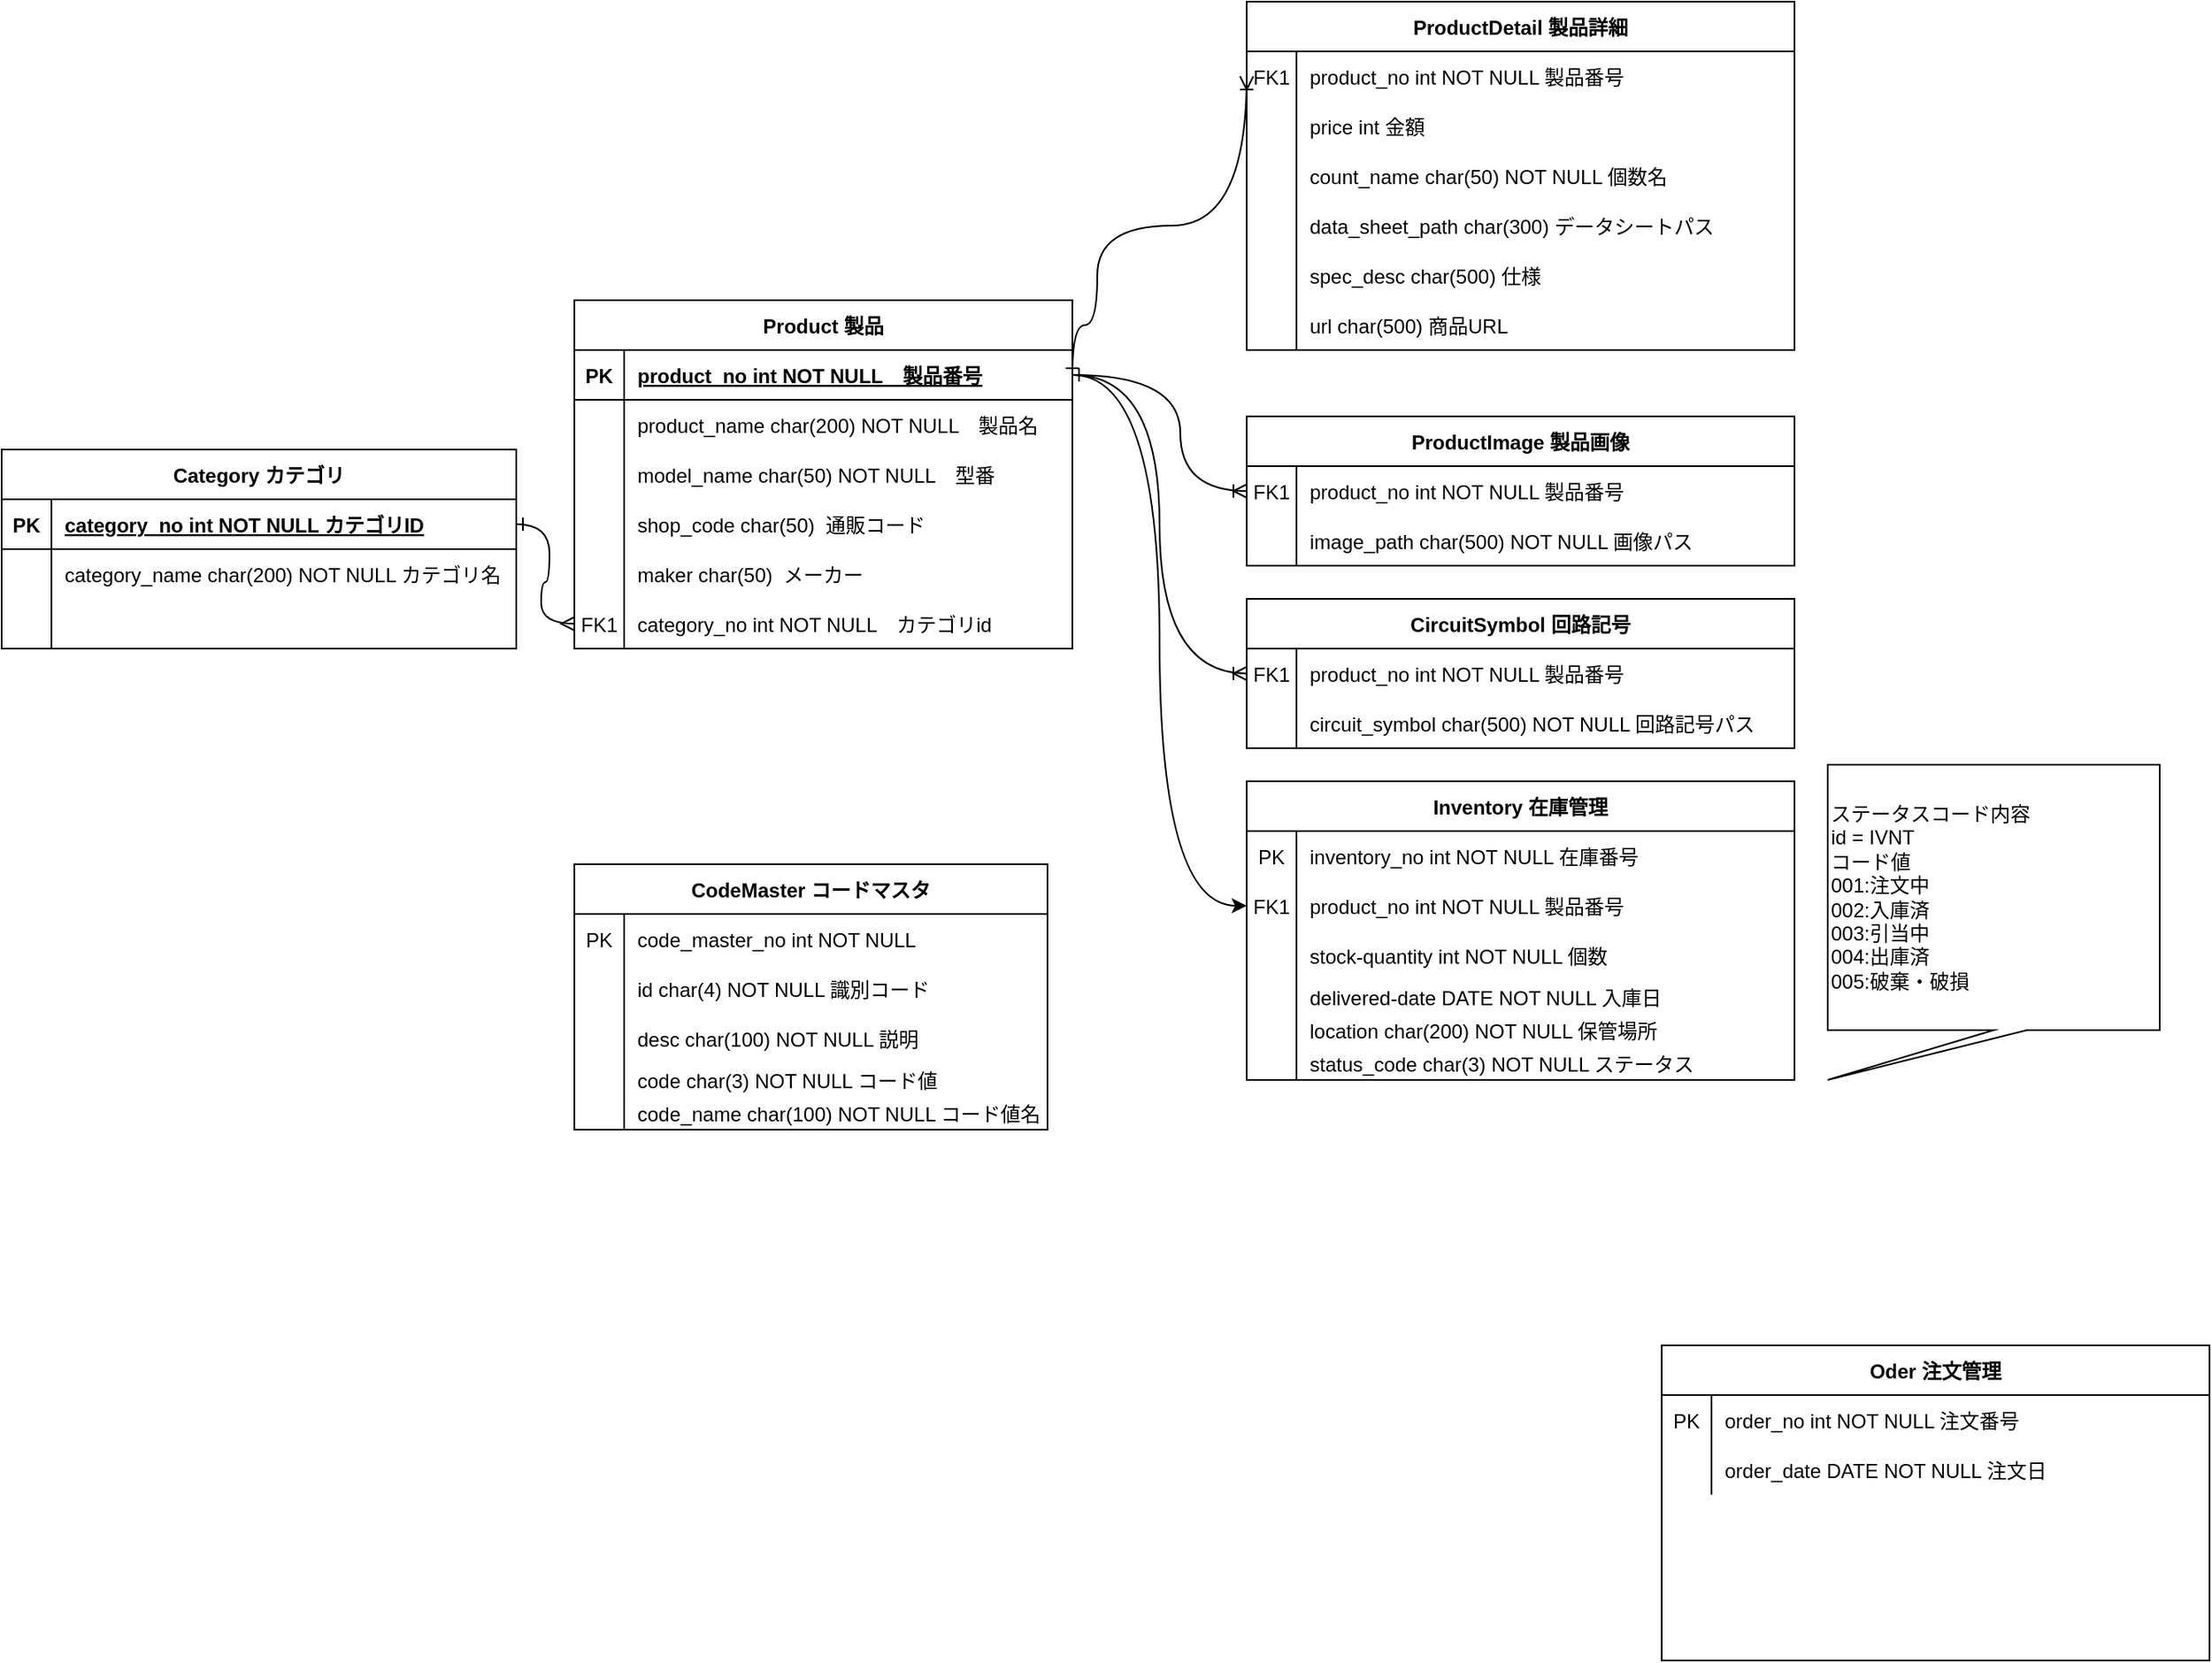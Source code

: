 <mxfile version="15.8.7" type="device"><diagram id="R2lEEEUBdFMjLlhIrx00" name="Page-1"><mxGraphModel dx="2272" dy="1965" grid="1" gridSize="10" guides="1" tooltips="1" connect="1" arrows="1" fold="1" page="1" pageScale="1" pageWidth="850" pageHeight="1100" math="0" shadow="0" extFonts="Permanent Marker^https://fonts.googleapis.com/css?family=Permanent+Marker"><root><mxCell id="0"/><mxCell id="1" parent="0"/><mxCell id="C-vyLk0tnHw3VtMMgP7b-23" value="Product 製品" style="shape=table;startSize=30;container=1;collapsible=1;childLayout=tableLayout;fixedRows=1;rowLines=0;fontStyle=1;align=center;resizeLast=1;" parent="1" vertex="1"><mxGeometry x="95" y="150" width="300" height="210" as="geometry"/></mxCell><mxCell id="C-vyLk0tnHw3VtMMgP7b-24" value="" style="shape=partialRectangle;collapsible=0;dropTarget=0;pointerEvents=0;fillColor=none;points=[[0,0.5],[1,0.5]];portConstraint=eastwest;top=0;left=0;right=0;bottom=1;" parent="C-vyLk0tnHw3VtMMgP7b-23" vertex="1"><mxGeometry y="30" width="300" height="30" as="geometry"/></mxCell><mxCell id="C-vyLk0tnHw3VtMMgP7b-25" value="PK" style="shape=partialRectangle;overflow=hidden;connectable=0;fillColor=none;top=0;left=0;bottom=0;right=0;fontStyle=1;" parent="C-vyLk0tnHw3VtMMgP7b-24" vertex="1"><mxGeometry width="30" height="30" as="geometry"><mxRectangle width="30" height="30" as="alternateBounds"/></mxGeometry></mxCell><mxCell id="C-vyLk0tnHw3VtMMgP7b-26" value="product_no int NOT NULL　製品番号" style="shape=partialRectangle;overflow=hidden;connectable=0;fillColor=none;top=0;left=0;bottom=0;right=0;align=left;spacingLeft=6;fontStyle=5;" parent="C-vyLk0tnHw3VtMMgP7b-24" vertex="1"><mxGeometry x="30" width="270" height="30" as="geometry"><mxRectangle width="270" height="30" as="alternateBounds"/></mxGeometry></mxCell><mxCell id="C-vyLk0tnHw3VtMMgP7b-27" value="" style="shape=partialRectangle;collapsible=0;dropTarget=0;pointerEvents=0;fillColor=none;points=[[0,0.5],[1,0.5]];portConstraint=eastwest;top=0;left=0;right=0;bottom=0;" parent="C-vyLk0tnHw3VtMMgP7b-23" vertex="1"><mxGeometry y="60" width="300" height="30" as="geometry"/></mxCell><mxCell id="C-vyLk0tnHw3VtMMgP7b-28" value="" style="shape=partialRectangle;overflow=hidden;connectable=0;fillColor=none;top=0;left=0;bottom=0;right=0;" parent="C-vyLk0tnHw3VtMMgP7b-27" vertex="1"><mxGeometry width="30" height="30" as="geometry"><mxRectangle width="30" height="30" as="alternateBounds"/></mxGeometry></mxCell><mxCell id="C-vyLk0tnHw3VtMMgP7b-29" value="product_name char(200) NOT NULL　製品名" style="shape=partialRectangle;overflow=hidden;connectable=0;fillColor=none;top=0;left=0;bottom=0;right=0;align=left;spacingLeft=6;" parent="C-vyLk0tnHw3VtMMgP7b-27" vertex="1"><mxGeometry x="30" width="270" height="30" as="geometry"><mxRectangle width="270" height="30" as="alternateBounds"/></mxGeometry></mxCell><mxCell id="DEuHTWsMdJfE7vnxtLou-31" style="shape=partialRectangle;collapsible=0;dropTarget=0;pointerEvents=0;fillColor=none;points=[[0,0.5],[1,0.5]];portConstraint=eastwest;top=0;left=0;right=0;bottom=0;" parent="C-vyLk0tnHw3VtMMgP7b-23" vertex="1"><mxGeometry y="90" width="300" height="30" as="geometry"/></mxCell><mxCell id="DEuHTWsMdJfE7vnxtLou-32" style="shape=partialRectangle;overflow=hidden;connectable=0;fillColor=none;top=0;left=0;bottom=0;right=0;" parent="DEuHTWsMdJfE7vnxtLou-31" vertex="1"><mxGeometry width="30" height="30" as="geometry"><mxRectangle width="30" height="30" as="alternateBounds"/></mxGeometry></mxCell><mxCell id="DEuHTWsMdJfE7vnxtLou-33" value="model_name char(50) NOT NULL　型番" style="shape=partialRectangle;overflow=hidden;connectable=0;fillColor=none;top=0;left=0;bottom=0;right=0;align=left;spacingLeft=6;" parent="DEuHTWsMdJfE7vnxtLou-31" vertex="1"><mxGeometry x="30" width="270" height="30" as="geometry"><mxRectangle width="270" height="30" as="alternateBounds"/></mxGeometry></mxCell><mxCell id="DEuHTWsMdJfE7vnxtLou-34" style="shape=partialRectangle;collapsible=0;dropTarget=0;pointerEvents=0;fillColor=none;points=[[0,0.5],[1,0.5]];portConstraint=eastwest;top=0;left=0;right=0;bottom=0;" parent="C-vyLk0tnHw3VtMMgP7b-23" vertex="1"><mxGeometry y="120" width="300" height="30" as="geometry"/></mxCell><mxCell id="DEuHTWsMdJfE7vnxtLou-35" style="shape=partialRectangle;overflow=hidden;connectable=0;fillColor=none;top=0;left=0;bottom=0;right=0;" parent="DEuHTWsMdJfE7vnxtLou-34" vertex="1"><mxGeometry width="30" height="30" as="geometry"><mxRectangle width="30" height="30" as="alternateBounds"/></mxGeometry></mxCell><mxCell id="DEuHTWsMdJfE7vnxtLou-36" value="shop_code char(50)  通販コード" style="shape=partialRectangle;overflow=hidden;connectable=0;fillColor=none;top=0;left=0;bottom=0;right=0;align=left;spacingLeft=6;" parent="DEuHTWsMdJfE7vnxtLou-34" vertex="1"><mxGeometry x="30" width="270" height="30" as="geometry"><mxRectangle width="270" height="30" as="alternateBounds"/></mxGeometry></mxCell><mxCell id="DEuHTWsMdJfE7vnxtLou-37" style="shape=partialRectangle;collapsible=0;dropTarget=0;pointerEvents=0;fillColor=none;points=[[0,0.5],[1,0.5]];portConstraint=eastwest;top=0;left=0;right=0;bottom=0;" parent="C-vyLk0tnHw3VtMMgP7b-23" vertex="1"><mxGeometry y="150" width="300" height="30" as="geometry"/></mxCell><mxCell id="DEuHTWsMdJfE7vnxtLou-38" style="shape=partialRectangle;overflow=hidden;connectable=0;fillColor=none;top=0;left=0;bottom=0;right=0;" parent="DEuHTWsMdJfE7vnxtLou-37" vertex="1"><mxGeometry width="30" height="30" as="geometry"><mxRectangle width="30" height="30" as="alternateBounds"/></mxGeometry></mxCell><mxCell id="DEuHTWsMdJfE7vnxtLou-39" value="maker char(50)  メーカー" style="shape=partialRectangle;overflow=hidden;connectable=0;fillColor=none;top=0;left=0;bottom=0;right=0;align=left;spacingLeft=6;" parent="DEuHTWsMdJfE7vnxtLou-37" vertex="1"><mxGeometry x="30" width="270" height="30" as="geometry"><mxRectangle width="270" height="30" as="alternateBounds"/></mxGeometry></mxCell><mxCell id="DEuHTWsMdJfE7vnxtLou-40" style="shape=partialRectangle;collapsible=0;dropTarget=0;pointerEvents=0;fillColor=none;points=[[0,0.5],[1,0.5]];portConstraint=eastwest;top=0;left=0;right=0;bottom=0;" parent="C-vyLk0tnHw3VtMMgP7b-23" vertex="1"><mxGeometry y="180" width="300" height="30" as="geometry"/></mxCell><mxCell id="DEuHTWsMdJfE7vnxtLou-41" value="FK1" style="shape=partialRectangle;overflow=hidden;connectable=0;fillColor=none;top=0;left=0;bottom=0;right=0;" parent="DEuHTWsMdJfE7vnxtLou-40" vertex="1"><mxGeometry width="30" height="30" as="geometry"><mxRectangle width="30" height="30" as="alternateBounds"/></mxGeometry></mxCell><mxCell id="DEuHTWsMdJfE7vnxtLou-42" value="category_no int NOT NULL　カテゴリid" style="shape=partialRectangle;overflow=hidden;connectable=0;fillColor=none;top=0;left=0;bottom=0;right=0;align=left;spacingLeft=6;" parent="DEuHTWsMdJfE7vnxtLou-40" vertex="1"><mxGeometry x="30" width="270" height="30" as="geometry"><mxRectangle width="270" height="30" as="alternateBounds"/></mxGeometry></mxCell><mxCell id="8epJ5ef8dlvJYbG_IMO3-5" value="Category カテゴリ" style="shape=table;startSize=30;container=1;collapsible=1;childLayout=tableLayout;fixedRows=1;rowLines=0;fontStyle=1;align=center;resizeLast=1;" parent="1" vertex="1"><mxGeometry x="-250" y="240" width="310" height="120" as="geometry"/></mxCell><mxCell id="8epJ5ef8dlvJYbG_IMO3-6" value="" style="shape=partialRectangle;collapsible=0;dropTarget=0;pointerEvents=0;fillColor=none;points=[[0,0.5],[1,0.5]];portConstraint=eastwest;top=0;left=0;right=0;bottom=1;" parent="8epJ5ef8dlvJYbG_IMO3-5" vertex="1"><mxGeometry y="30" width="310" height="30" as="geometry"/></mxCell><mxCell id="8epJ5ef8dlvJYbG_IMO3-7" value="PK" style="shape=partialRectangle;overflow=hidden;connectable=0;fillColor=none;top=0;left=0;bottom=0;right=0;fontStyle=1;" parent="8epJ5ef8dlvJYbG_IMO3-6" vertex="1"><mxGeometry width="30" height="30" as="geometry"><mxRectangle width="30" height="30" as="alternateBounds"/></mxGeometry></mxCell><mxCell id="8epJ5ef8dlvJYbG_IMO3-8" value="category_no int NOT NULL カテゴリID" style="shape=partialRectangle;overflow=hidden;connectable=0;fillColor=none;top=0;left=0;bottom=0;right=0;align=left;spacingLeft=6;fontStyle=5;" parent="8epJ5ef8dlvJYbG_IMO3-6" vertex="1"><mxGeometry x="30" width="280" height="30" as="geometry"><mxRectangle width="280" height="30" as="alternateBounds"/></mxGeometry></mxCell><mxCell id="8epJ5ef8dlvJYbG_IMO3-9" value="" style="shape=partialRectangle;collapsible=0;dropTarget=0;pointerEvents=0;fillColor=none;points=[[0,0.5],[1,0.5]];portConstraint=eastwest;top=0;left=0;right=0;bottom=0;" parent="8epJ5ef8dlvJYbG_IMO3-5" vertex="1"><mxGeometry y="60" width="310" height="30" as="geometry"/></mxCell><mxCell id="8epJ5ef8dlvJYbG_IMO3-10" value="" style="shape=partialRectangle;overflow=hidden;connectable=0;fillColor=none;top=0;left=0;bottom=0;right=0;" parent="8epJ5ef8dlvJYbG_IMO3-9" vertex="1"><mxGeometry width="30" height="30" as="geometry"><mxRectangle width="30" height="30" as="alternateBounds"/></mxGeometry></mxCell><mxCell id="8epJ5ef8dlvJYbG_IMO3-11" value="category_name char(200) NOT NULL カテゴリ名" style="shape=partialRectangle;overflow=hidden;connectable=0;fillColor=none;top=0;left=0;bottom=0;right=0;align=left;spacingLeft=6;" parent="8epJ5ef8dlvJYbG_IMO3-9" vertex="1"><mxGeometry x="30" width="280" height="30" as="geometry"><mxRectangle width="280" height="30" as="alternateBounds"/></mxGeometry></mxCell><mxCell id="8epJ5ef8dlvJYbG_IMO3-12" value="" style="shape=partialRectangle;collapsible=0;dropTarget=0;pointerEvents=0;fillColor=none;points=[[0,0.5],[1,0.5]];portConstraint=eastwest;top=0;left=0;right=0;bottom=0;" parent="8epJ5ef8dlvJYbG_IMO3-5" vertex="1"><mxGeometry y="90" width="310" height="30" as="geometry"/></mxCell><mxCell id="8epJ5ef8dlvJYbG_IMO3-13" value="" style="shape=partialRectangle;overflow=hidden;connectable=0;fillColor=none;top=0;left=0;bottom=0;right=0;" parent="8epJ5ef8dlvJYbG_IMO3-12" vertex="1"><mxGeometry width="30" height="30" as="geometry"><mxRectangle width="30" height="30" as="alternateBounds"/></mxGeometry></mxCell><mxCell id="8epJ5ef8dlvJYbG_IMO3-14" value="" style="shape=partialRectangle;overflow=hidden;connectable=0;fillColor=none;top=0;left=0;bottom=0;right=0;align=left;spacingLeft=6;" parent="8epJ5ef8dlvJYbG_IMO3-12" vertex="1"><mxGeometry x="30" width="280" height="30" as="geometry"><mxRectangle width="280" height="30" as="alternateBounds"/></mxGeometry></mxCell><mxCell id="8epJ5ef8dlvJYbG_IMO3-17" style="edgeStyle=orthogonalEdgeStyle;rounded=0;orthogonalLoop=1;jettySize=auto;html=1;exitX=1;exitY=0.5;exitDx=0;exitDy=0;entryX=0;entryY=0.5;entryDx=0;entryDy=0;curved=1;startArrow=ERone;startFill=0;endArrow=ERmany;endFill=0;" parent="1" source="8epJ5ef8dlvJYbG_IMO3-6" target="DEuHTWsMdJfE7vnxtLou-40" edge="1"><mxGeometry relative="1" as="geometry"><mxPoint x="90.06" y="319.28" as="targetPoint"/></mxGeometry></mxCell><mxCell id="DEuHTWsMdJfE7vnxtLou-1" value="ProductDetail 製品詳細" style="shape=table;startSize=30;container=1;collapsible=1;childLayout=tableLayout;fixedRows=1;rowLines=0;fontStyle=1;align=center;resizeLast=1;" parent="1" vertex="1"><mxGeometry x="500" y="-30" width="330" height="210" as="geometry"/></mxCell><mxCell id="DEuHTWsMdJfE7vnxtLou-5" value="" style="shape=partialRectangle;collapsible=0;dropTarget=0;pointerEvents=0;fillColor=none;points=[[0,0.5],[1,0.5]];portConstraint=eastwest;top=0;left=0;right=0;bottom=0;" parent="DEuHTWsMdJfE7vnxtLou-1" vertex="1"><mxGeometry y="30" width="330" height="30" as="geometry"/></mxCell><mxCell id="DEuHTWsMdJfE7vnxtLou-6" value="FK1" style="shape=partialRectangle;overflow=hidden;connectable=0;fillColor=none;top=0;left=0;bottom=0;right=0;" parent="DEuHTWsMdJfE7vnxtLou-5" vertex="1"><mxGeometry width="30" height="30" as="geometry"><mxRectangle width="30" height="30" as="alternateBounds"/></mxGeometry></mxCell><mxCell id="DEuHTWsMdJfE7vnxtLou-7" value="product_no int NOT NULL 製品番号" style="shape=partialRectangle;overflow=hidden;connectable=0;fillColor=none;top=0;left=0;bottom=0;right=0;align=left;spacingLeft=6;" parent="DEuHTWsMdJfE7vnxtLou-5" vertex="1"><mxGeometry x="30" width="300" height="30" as="geometry"><mxRectangle width="300" height="30" as="alternateBounds"/></mxGeometry></mxCell><mxCell id="DEuHTWsMdJfE7vnxtLou-8" value="" style="shape=partialRectangle;collapsible=0;dropTarget=0;pointerEvents=0;fillColor=none;points=[[0,0.5],[1,0.5]];portConstraint=eastwest;top=0;left=0;right=0;bottom=0;" parent="DEuHTWsMdJfE7vnxtLou-1" vertex="1"><mxGeometry y="60" width="330" height="30" as="geometry"/></mxCell><mxCell id="DEuHTWsMdJfE7vnxtLou-9" value="" style="shape=partialRectangle;overflow=hidden;connectable=0;fillColor=none;top=0;left=0;bottom=0;right=0;" parent="DEuHTWsMdJfE7vnxtLou-8" vertex="1"><mxGeometry width="30" height="30" as="geometry"><mxRectangle width="30" height="30" as="alternateBounds"/></mxGeometry></mxCell><mxCell id="DEuHTWsMdJfE7vnxtLou-10" value="price int 金額" style="shape=partialRectangle;overflow=hidden;connectable=0;fillColor=none;top=0;left=0;bottom=0;right=0;align=left;spacingLeft=6;" parent="DEuHTWsMdJfE7vnxtLou-8" vertex="1"><mxGeometry x="30" width="300" height="30" as="geometry"><mxRectangle width="300" height="30" as="alternateBounds"/></mxGeometry></mxCell><mxCell id="DEuHTWsMdJfE7vnxtLou-22" style="shape=partialRectangle;collapsible=0;dropTarget=0;pointerEvents=0;fillColor=none;points=[[0,0.5],[1,0.5]];portConstraint=eastwest;top=0;left=0;right=0;bottom=0;" parent="DEuHTWsMdJfE7vnxtLou-1" vertex="1"><mxGeometry y="90" width="330" height="30" as="geometry"/></mxCell><mxCell id="DEuHTWsMdJfE7vnxtLou-23" style="shape=partialRectangle;overflow=hidden;connectable=0;fillColor=none;top=0;left=0;bottom=0;right=0;" parent="DEuHTWsMdJfE7vnxtLou-22" vertex="1"><mxGeometry width="30" height="30" as="geometry"><mxRectangle width="30" height="30" as="alternateBounds"/></mxGeometry></mxCell><mxCell id="DEuHTWsMdJfE7vnxtLou-24" value="count_name char(50) NOT NULL 個数名" style="shape=partialRectangle;overflow=hidden;connectable=0;fillColor=none;top=0;left=0;bottom=0;right=0;align=left;spacingLeft=6;" parent="DEuHTWsMdJfE7vnxtLou-22" vertex="1"><mxGeometry x="30" width="300" height="30" as="geometry"><mxRectangle width="300" height="30" as="alternateBounds"/></mxGeometry></mxCell><mxCell id="DEuHTWsMdJfE7vnxtLou-25" style="shape=partialRectangle;collapsible=0;dropTarget=0;pointerEvents=0;fillColor=none;points=[[0,0.5],[1,0.5]];portConstraint=eastwest;top=0;left=0;right=0;bottom=0;" parent="DEuHTWsMdJfE7vnxtLou-1" vertex="1"><mxGeometry y="120" width="330" height="30" as="geometry"/></mxCell><mxCell id="DEuHTWsMdJfE7vnxtLou-26" style="shape=partialRectangle;overflow=hidden;connectable=0;fillColor=none;top=0;left=0;bottom=0;right=0;" parent="DEuHTWsMdJfE7vnxtLou-25" vertex="1"><mxGeometry width="30" height="30" as="geometry"><mxRectangle width="30" height="30" as="alternateBounds"/></mxGeometry></mxCell><mxCell id="DEuHTWsMdJfE7vnxtLou-27" value="data_sheet_path char(300) データシートパス" style="shape=partialRectangle;overflow=hidden;connectable=0;fillColor=none;top=0;left=0;bottom=0;right=0;align=left;spacingLeft=6;" parent="DEuHTWsMdJfE7vnxtLou-25" vertex="1"><mxGeometry x="30" width="300" height="30" as="geometry"><mxRectangle width="300" height="30" as="alternateBounds"/></mxGeometry></mxCell><mxCell id="DEuHTWsMdJfE7vnxtLou-28" style="shape=partialRectangle;collapsible=0;dropTarget=0;pointerEvents=0;fillColor=none;points=[[0,0.5],[1,0.5]];portConstraint=eastwest;top=0;left=0;right=0;bottom=0;" parent="DEuHTWsMdJfE7vnxtLou-1" vertex="1"><mxGeometry y="150" width="330" height="30" as="geometry"/></mxCell><mxCell id="DEuHTWsMdJfE7vnxtLou-29" style="shape=partialRectangle;overflow=hidden;connectable=0;fillColor=none;top=0;left=0;bottom=0;right=0;" parent="DEuHTWsMdJfE7vnxtLou-28" vertex="1"><mxGeometry width="30" height="30" as="geometry"><mxRectangle width="30" height="30" as="alternateBounds"/></mxGeometry></mxCell><mxCell id="DEuHTWsMdJfE7vnxtLou-30" value="spec_desc char(500) 仕様" style="shape=partialRectangle;overflow=hidden;connectable=0;fillColor=none;top=0;left=0;bottom=0;right=0;align=left;spacingLeft=6;" parent="DEuHTWsMdJfE7vnxtLou-28" vertex="1"><mxGeometry x="30" width="300" height="30" as="geometry"><mxRectangle width="300" height="30" as="alternateBounds"/></mxGeometry></mxCell><mxCell id="DEuHTWsMdJfE7vnxtLou-65" style="shape=partialRectangle;collapsible=0;dropTarget=0;pointerEvents=0;fillColor=none;points=[[0,0.5],[1,0.5]];portConstraint=eastwest;top=0;left=0;right=0;bottom=0;" parent="DEuHTWsMdJfE7vnxtLou-1" vertex="1"><mxGeometry y="180" width="330" height="30" as="geometry"/></mxCell><mxCell id="DEuHTWsMdJfE7vnxtLou-66" style="shape=partialRectangle;overflow=hidden;connectable=0;fillColor=none;top=0;left=0;bottom=0;right=0;" parent="DEuHTWsMdJfE7vnxtLou-65" vertex="1"><mxGeometry width="30" height="30" as="geometry"><mxRectangle width="30" height="30" as="alternateBounds"/></mxGeometry></mxCell><mxCell id="DEuHTWsMdJfE7vnxtLou-67" value="url char(500) 商品URL" style="shape=partialRectangle;overflow=hidden;connectable=0;fillColor=none;top=0;left=0;bottom=0;right=0;align=left;spacingLeft=6;" parent="DEuHTWsMdJfE7vnxtLou-65" vertex="1"><mxGeometry x="30" width="300" height="30" as="geometry"><mxRectangle width="300" height="30" as="alternateBounds"/></mxGeometry></mxCell><mxCell id="DEuHTWsMdJfE7vnxtLou-11" style="edgeStyle=orthogonalEdgeStyle;rounded=0;orthogonalLoop=1;jettySize=auto;html=1;exitX=1;exitY=0.5;exitDx=0;exitDy=0;endArrow=ERoneToMany;endFill=0;startArrow=ERone;startFill=0;curved=1;entryX=0;entryY=0.5;entryDx=0;entryDy=0;" parent="1" source="C-vyLk0tnHw3VtMMgP7b-24" target="DEuHTWsMdJfE7vnxtLou-5" edge="1"><mxGeometry relative="1" as="geometry"><mxPoint x="470" y="165" as="targetPoint"/><Array as="points"><mxPoint x="395" y="165"/><mxPoint x="410" y="165"/><mxPoint x="410" y="105"/></Array></mxGeometry></mxCell><mxCell id="DEuHTWsMdJfE7vnxtLou-15" value="Oder 注文管理" style="shape=table;startSize=30;container=1;collapsible=1;childLayout=tableLayout;fixedRows=1;rowLines=0;fontStyle=1;align=center;resizeLast=1;" parent="1" vertex="1"><mxGeometry x="750" y="780" width="330" height="190" as="geometry"/></mxCell><mxCell id="DEuHTWsMdJfE7vnxtLou-16" value="" style="shape=partialRectangle;collapsible=0;dropTarget=0;pointerEvents=0;fillColor=none;points=[[0,0.5],[1,0.5]];portConstraint=eastwest;top=0;left=0;right=0;bottom=0;" parent="DEuHTWsMdJfE7vnxtLou-15" vertex="1"><mxGeometry y="30" width="330" height="30" as="geometry"/></mxCell><mxCell id="DEuHTWsMdJfE7vnxtLou-17" value="PK" style="shape=partialRectangle;overflow=hidden;connectable=0;fillColor=none;top=0;left=0;bottom=0;right=0;" parent="DEuHTWsMdJfE7vnxtLou-16" vertex="1"><mxGeometry width="30" height="30" as="geometry"><mxRectangle width="30" height="30" as="alternateBounds"/></mxGeometry></mxCell><mxCell id="DEuHTWsMdJfE7vnxtLou-18" value="order_no int NOT NULL 注文番号" style="shape=partialRectangle;overflow=hidden;connectable=0;fillColor=none;top=0;left=0;bottom=0;right=0;align=left;spacingLeft=6;" parent="DEuHTWsMdJfE7vnxtLou-16" vertex="1"><mxGeometry x="30" width="300" height="30" as="geometry"><mxRectangle width="300" height="30" as="alternateBounds"/></mxGeometry></mxCell><mxCell id="DEuHTWsMdJfE7vnxtLou-19" value="" style="shape=partialRectangle;collapsible=0;dropTarget=0;pointerEvents=0;fillColor=none;points=[[0,0.5],[1,0.5]];portConstraint=eastwest;top=0;left=0;right=0;bottom=0;" parent="DEuHTWsMdJfE7vnxtLou-15" vertex="1"><mxGeometry y="60" width="330" height="30" as="geometry"/></mxCell><mxCell id="DEuHTWsMdJfE7vnxtLou-20" value="" style="shape=partialRectangle;overflow=hidden;connectable=0;fillColor=none;top=0;left=0;bottom=0;right=0;" parent="DEuHTWsMdJfE7vnxtLou-19" vertex="1"><mxGeometry width="30" height="30" as="geometry"><mxRectangle width="30" height="30" as="alternateBounds"/></mxGeometry></mxCell><mxCell id="DEuHTWsMdJfE7vnxtLou-21" value="order_date DATE NOT NULL 注文日" style="shape=partialRectangle;overflow=hidden;connectable=0;fillColor=none;top=0;left=0;bottom=0;right=0;align=left;spacingLeft=6;" parent="DEuHTWsMdJfE7vnxtLou-19" vertex="1"><mxGeometry x="30" width="300" height="30" as="geometry"><mxRectangle width="300" height="30" as="alternateBounds"/></mxGeometry></mxCell><mxCell id="DEuHTWsMdJfE7vnxtLou-46" value="ProductImage 製品画像" style="shape=table;startSize=30;container=1;collapsible=1;childLayout=tableLayout;fixedRows=1;rowLines=0;fontStyle=1;align=center;resizeLast=1;" parent="1" vertex="1"><mxGeometry x="500" y="220" width="330" height="90" as="geometry"/></mxCell><mxCell id="DEuHTWsMdJfE7vnxtLou-47" value="" style="shape=partialRectangle;collapsible=0;dropTarget=0;pointerEvents=0;fillColor=none;points=[[0,0.5],[1,0.5]];portConstraint=eastwest;top=0;left=0;right=0;bottom=0;" parent="DEuHTWsMdJfE7vnxtLou-46" vertex="1"><mxGeometry y="30" width="330" height="30" as="geometry"/></mxCell><mxCell id="DEuHTWsMdJfE7vnxtLou-48" value="FK1" style="shape=partialRectangle;overflow=hidden;connectable=0;fillColor=none;top=0;left=0;bottom=0;right=0;" parent="DEuHTWsMdJfE7vnxtLou-47" vertex="1"><mxGeometry width="30" height="30" as="geometry"><mxRectangle width="30" height="30" as="alternateBounds"/></mxGeometry></mxCell><mxCell id="DEuHTWsMdJfE7vnxtLou-49" value="product_no int NOT NULL 製品番号" style="shape=partialRectangle;overflow=hidden;connectable=0;fillColor=none;top=0;left=0;bottom=0;right=0;align=left;spacingLeft=6;strokeColor=default;" parent="DEuHTWsMdJfE7vnxtLou-47" vertex="1"><mxGeometry x="30" width="300" height="30" as="geometry"><mxRectangle width="300" height="30" as="alternateBounds"/></mxGeometry></mxCell><mxCell id="DEuHTWsMdJfE7vnxtLou-50" value="" style="shape=partialRectangle;collapsible=0;dropTarget=0;pointerEvents=0;fillColor=none;points=[[0,0.5],[1,0.5]];portConstraint=eastwest;top=0;left=0;right=0;bottom=0;" parent="DEuHTWsMdJfE7vnxtLou-46" vertex="1"><mxGeometry y="60" width="330" height="30" as="geometry"/></mxCell><mxCell id="DEuHTWsMdJfE7vnxtLou-51" value="" style="shape=partialRectangle;overflow=hidden;connectable=0;fillColor=none;top=0;left=0;bottom=0;right=0;" parent="DEuHTWsMdJfE7vnxtLou-50" vertex="1"><mxGeometry width="30" height="30" as="geometry"><mxRectangle width="30" height="30" as="alternateBounds"/></mxGeometry></mxCell><mxCell id="DEuHTWsMdJfE7vnxtLou-52" value="image_path char(500) NOT NULL 画像パス" style="shape=partialRectangle;overflow=hidden;connectable=0;fillColor=none;top=0;left=0;bottom=0;right=0;align=left;spacingLeft=6;" parent="DEuHTWsMdJfE7vnxtLou-50" vertex="1"><mxGeometry x="30" width="300" height="30" as="geometry"><mxRectangle width="300" height="30" as="alternateBounds"/></mxGeometry></mxCell><mxCell id="DEuHTWsMdJfE7vnxtLou-56" style="edgeStyle=orthogonalEdgeStyle;curved=1;rounded=0;orthogonalLoop=1;jettySize=auto;html=1;exitX=1;exitY=0.5;exitDx=0;exitDy=0;entryX=0;entryY=0.5;entryDx=0;entryDy=0;startArrow=ERone;startFill=0;endArrow=ERoneToMany;endFill=0;" parent="1" source="C-vyLk0tnHw3VtMMgP7b-24" target="DEuHTWsMdJfE7vnxtLou-47" edge="1"><mxGeometry relative="1" as="geometry"><Array as="points"><mxPoint x="460" y="195"/><mxPoint x="460" y="265"/></Array></mxGeometry></mxCell><mxCell id="DEuHTWsMdJfE7vnxtLou-57" value="CircuitSymbol 回路記号" style="shape=table;startSize=30;container=1;collapsible=1;childLayout=tableLayout;fixedRows=1;rowLines=0;fontStyle=1;align=center;resizeLast=1;" parent="1" vertex="1"><mxGeometry x="500" y="330" width="330" height="90" as="geometry"/></mxCell><mxCell id="DEuHTWsMdJfE7vnxtLou-58" value="" style="shape=partialRectangle;collapsible=0;dropTarget=0;pointerEvents=0;fillColor=none;points=[[0,0.5],[1,0.5]];portConstraint=eastwest;top=0;left=0;right=0;bottom=0;" parent="DEuHTWsMdJfE7vnxtLou-57" vertex="1"><mxGeometry y="30" width="330" height="30" as="geometry"/></mxCell><mxCell id="DEuHTWsMdJfE7vnxtLou-59" value="FK1" style="shape=partialRectangle;overflow=hidden;connectable=0;fillColor=none;top=0;left=0;bottom=0;right=0;" parent="DEuHTWsMdJfE7vnxtLou-58" vertex="1"><mxGeometry width="30" height="30" as="geometry"><mxRectangle width="30" height="30" as="alternateBounds"/></mxGeometry></mxCell><mxCell id="DEuHTWsMdJfE7vnxtLou-60" value="product_no int NOT NULL 製品番号" style="shape=partialRectangle;overflow=hidden;connectable=0;fillColor=none;top=0;left=0;bottom=0;right=0;align=left;spacingLeft=6;strokeColor=default;" parent="DEuHTWsMdJfE7vnxtLou-58" vertex="1"><mxGeometry x="30" width="300" height="30" as="geometry"><mxRectangle width="300" height="30" as="alternateBounds"/></mxGeometry></mxCell><mxCell id="DEuHTWsMdJfE7vnxtLou-61" value="" style="shape=partialRectangle;collapsible=0;dropTarget=0;pointerEvents=0;fillColor=none;points=[[0,0.5],[1,0.5]];portConstraint=eastwest;top=0;left=0;right=0;bottom=0;" parent="DEuHTWsMdJfE7vnxtLou-57" vertex="1"><mxGeometry y="60" width="330" height="30" as="geometry"/></mxCell><mxCell id="DEuHTWsMdJfE7vnxtLou-62" value="" style="shape=partialRectangle;overflow=hidden;connectable=0;fillColor=none;top=0;left=0;bottom=0;right=0;" parent="DEuHTWsMdJfE7vnxtLou-61" vertex="1"><mxGeometry width="30" height="30" as="geometry"><mxRectangle width="30" height="30" as="alternateBounds"/></mxGeometry></mxCell><mxCell id="DEuHTWsMdJfE7vnxtLou-63" value="circuit_symbol char(500) NOT NULL 回路記号パス" style="shape=partialRectangle;overflow=hidden;connectable=0;fillColor=none;top=0;left=0;bottom=0;right=0;align=left;spacingLeft=6;" parent="DEuHTWsMdJfE7vnxtLou-61" vertex="1"><mxGeometry x="30" width="300" height="30" as="geometry"><mxRectangle width="300" height="30" as="alternateBounds"/></mxGeometry></mxCell><mxCell id="DEuHTWsMdJfE7vnxtLou-64" style="edgeStyle=orthogonalEdgeStyle;curved=1;rounded=0;orthogonalLoop=1;jettySize=auto;html=1;exitX=1;exitY=0.5;exitDx=0;exitDy=0;entryX=0;entryY=0.5;entryDx=0;entryDy=0;startArrow=ERone;startFill=0;endArrow=ERoneToMany;endFill=0;" parent="1" source="C-vyLk0tnHw3VtMMgP7b-24" target="DEuHTWsMdJfE7vnxtLou-58" edge="1"><mxGeometry relative="1" as="geometry"/></mxCell><mxCell id="DEuHTWsMdJfE7vnxtLou-68" value="Inventory 在庫管理" style="shape=table;startSize=30;container=1;collapsible=1;childLayout=tableLayout;fixedRows=1;rowLines=0;fontStyle=1;align=center;resizeLast=1;" parent="1" vertex="1"><mxGeometry x="500" y="440" width="330" height="180" as="geometry"/></mxCell><mxCell id="5uj_SJ9XWGt5WqIx3bxX-33" style="shape=partialRectangle;collapsible=0;dropTarget=0;pointerEvents=0;fillColor=none;points=[[0,0.5],[1,0.5]];portConstraint=eastwest;top=0;left=0;right=0;bottom=0;" vertex="1" parent="DEuHTWsMdJfE7vnxtLou-68"><mxGeometry y="30" width="330" height="30" as="geometry"/></mxCell><mxCell id="5uj_SJ9XWGt5WqIx3bxX-34" value="PK" style="shape=partialRectangle;overflow=hidden;connectable=0;fillColor=none;top=0;left=0;bottom=0;right=0;" vertex="1" parent="5uj_SJ9XWGt5WqIx3bxX-33"><mxGeometry width="30" height="30" as="geometry"><mxRectangle width="30" height="30" as="alternateBounds"/></mxGeometry></mxCell><mxCell id="5uj_SJ9XWGt5WqIx3bxX-35" value="inventory_no int NOT NULL 在庫番号" style="shape=partialRectangle;overflow=hidden;connectable=0;fillColor=none;top=0;left=0;bottom=0;right=0;align=left;spacingLeft=6;" vertex="1" parent="5uj_SJ9XWGt5WqIx3bxX-33"><mxGeometry x="30" width="300" height="30" as="geometry"><mxRectangle width="300" height="30" as="alternateBounds"/></mxGeometry></mxCell><mxCell id="DEuHTWsMdJfE7vnxtLou-69" value="" style="shape=partialRectangle;collapsible=0;dropTarget=0;pointerEvents=0;fillColor=none;points=[[0,0.5],[1,0.5]];portConstraint=eastwest;top=0;left=0;right=0;bottom=0;" parent="DEuHTWsMdJfE7vnxtLou-68" vertex="1"><mxGeometry y="60" width="330" height="30" as="geometry"/></mxCell><mxCell id="DEuHTWsMdJfE7vnxtLou-70" value="FK1" style="shape=partialRectangle;overflow=hidden;connectable=0;fillColor=none;top=0;left=0;bottom=0;right=0;" parent="DEuHTWsMdJfE7vnxtLou-69" vertex="1"><mxGeometry width="30" height="30" as="geometry"><mxRectangle width="30" height="30" as="alternateBounds"/></mxGeometry></mxCell><mxCell id="DEuHTWsMdJfE7vnxtLou-71" value="product_no int NOT NULL 製品番号" style="shape=partialRectangle;overflow=hidden;connectable=0;fillColor=none;top=0;left=0;bottom=0;right=0;align=left;spacingLeft=6;" parent="DEuHTWsMdJfE7vnxtLou-69" vertex="1"><mxGeometry x="30" width="300" height="30" as="geometry"><mxRectangle width="300" height="30" as="alternateBounds"/></mxGeometry></mxCell><mxCell id="DEuHTWsMdJfE7vnxtLou-72" value="" style="shape=partialRectangle;collapsible=0;dropTarget=0;pointerEvents=0;fillColor=none;points=[[0,0.5],[1,0.5]];portConstraint=eastwest;top=0;left=0;right=0;bottom=0;" parent="DEuHTWsMdJfE7vnxtLou-68" vertex="1"><mxGeometry y="90" width="330" height="30" as="geometry"/></mxCell><mxCell id="DEuHTWsMdJfE7vnxtLou-73" value="" style="shape=partialRectangle;overflow=hidden;connectable=0;fillColor=none;top=0;left=0;bottom=0;right=0;" parent="DEuHTWsMdJfE7vnxtLou-72" vertex="1"><mxGeometry width="30" height="30" as="geometry"><mxRectangle width="30" height="30" as="alternateBounds"/></mxGeometry></mxCell><mxCell id="DEuHTWsMdJfE7vnxtLou-74" value="stock-quantity int NOT NULL 個数" style="shape=partialRectangle;overflow=hidden;connectable=0;fillColor=none;top=0;left=0;bottom=0;right=0;align=left;spacingLeft=6;" parent="DEuHTWsMdJfE7vnxtLou-72" vertex="1"><mxGeometry x="30" width="300" height="30" as="geometry"><mxRectangle width="300" height="30" as="alternateBounds"/></mxGeometry></mxCell><mxCell id="5uj_SJ9XWGt5WqIx3bxX-1" style="shape=partialRectangle;collapsible=0;dropTarget=0;pointerEvents=0;fillColor=none;points=[[0,0.5],[1,0.5]];portConstraint=eastwest;top=0;left=0;right=0;bottom=0;" vertex="1" parent="DEuHTWsMdJfE7vnxtLou-68"><mxGeometry y="120" width="330" height="20" as="geometry"/></mxCell><mxCell id="5uj_SJ9XWGt5WqIx3bxX-2" style="shape=partialRectangle;overflow=hidden;connectable=0;fillColor=none;top=0;left=0;bottom=0;right=0;" vertex="1" parent="5uj_SJ9XWGt5WqIx3bxX-1"><mxGeometry width="30" height="20" as="geometry"><mxRectangle width="30" height="20" as="alternateBounds"/></mxGeometry></mxCell><mxCell id="5uj_SJ9XWGt5WqIx3bxX-3" value="delivered-date DATE NOT NULL 入庫日" style="shape=partialRectangle;overflow=hidden;connectable=0;fillColor=none;top=0;left=0;bottom=0;right=0;align=left;spacingLeft=6;" vertex="1" parent="5uj_SJ9XWGt5WqIx3bxX-1"><mxGeometry x="30" width="300" height="20" as="geometry"><mxRectangle width="300" height="20" as="alternateBounds"/></mxGeometry></mxCell><mxCell id="5uj_SJ9XWGt5WqIx3bxX-8" style="shape=partialRectangle;collapsible=0;dropTarget=0;pointerEvents=0;fillColor=none;points=[[0,0.5],[1,0.5]];portConstraint=eastwest;top=0;left=0;right=0;bottom=0;" vertex="1" parent="DEuHTWsMdJfE7vnxtLou-68"><mxGeometry y="140" width="330" height="20" as="geometry"/></mxCell><mxCell id="5uj_SJ9XWGt5WqIx3bxX-9" style="shape=partialRectangle;overflow=hidden;connectable=0;fillColor=none;top=0;left=0;bottom=0;right=0;" vertex="1" parent="5uj_SJ9XWGt5WqIx3bxX-8"><mxGeometry width="30" height="20" as="geometry"><mxRectangle width="30" height="20" as="alternateBounds"/></mxGeometry></mxCell><mxCell id="5uj_SJ9XWGt5WqIx3bxX-10" value="location char(200) NOT NULL 保管場所" style="shape=partialRectangle;overflow=hidden;connectable=0;fillColor=none;top=0;left=0;bottom=0;right=0;align=left;spacingLeft=6;" vertex="1" parent="5uj_SJ9XWGt5WqIx3bxX-8"><mxGeometry x="30" width="300" height="20" as="geometry"><mxRectangle width="300" height="20" as="alternateBounds"/></mxGeometry></mxCell><mxCell id="5uj_SJ9XWGt5WqIx3bxX-11" style="shape=partialRectangle;collapsible=0;dropTarget=0;pointerEvents=0;fillColor=none;points=[[0,0.5],[1,0.5]];portConstraint=eastwest;top=0;left=0;right=0;bottom=0;" vertex="1" parent="DEuHTWsMdJfE7vnxtLou-68"><mxGeometry y="160" width="330" height="20" as="geometry"/></mxCell><mxCell id="5uj_SJ9XWGt5WqIx3bxX-12" value="" style="shape=partialRectangle;overflow=hidden;connectable=0;fillColor=none;top=0;left=0;bottom=0;right=0;" vertex="1" parent="5uj_SJ9XWGt5WqIx3bxX-11"><mxGeometry width="30" height="20" as="geometry"><mxRectangle width="30" height="20" as="alternateBounds"/></mxGeometry></mxCell><mxCell id="5uj_SJ9XWGt5WqIx3bxX-13" value="status_code char(3) NOT NULL ステータス" style="shape=partialRectangle;overflow=hidden;connectable=0;fillColor=none;top=0;left=0;bottom=0;right=0;align=left;spacingLeft=6;" vertex="1" parent="5uj_SJ9XWGt5WqIx3bxX-11"><mxGeometry x="30" width="300" height="20" as="geometry"><mxRectangle width="300" height="20" as="alternateBounds"/></mxGeometry></mxCell><mxCell id="5uj_SJ9XWGt5WqIx3bxX-4" style="edgeStyle=orthogonalEdgeStyle;orthogonalLoop=1;jettySize=auto;html=1;exitX=1;exitY=0.5;exitDx=0;exitDy=0;curved=1;" edge="1" parent="1" source="C-vyLk0tnHw3VtMMgP7b-24" target="DEuHTWsMdJfE7vnxtLou-69"><mxGeometry relative="1" as="geometry"/></mxCell><mxCell id="5uj_SJ9XWGt5WqIx3bxX-14" value="CodeMaster コードマスタ" style="shape=table;startSize=30;container=1;collapsible=1;childLayout=tableLayout;fixedRows=1;rowLines=0;fontStyle=1;align=center;resizeLast=1;" vertex="1" parent="1"><mxGeometry x="95" y="490" width="285" height="160" as="geometry"/></mxCell><mxCell id="5uj_SJ9XWGt5WqIx3bxX-15" value="" style="shape=partialRectangle;collapsible=0;dropTarget=0;pointerEvents=0;fillColor=none;points=[[0,0.5],[1,0.5]];portConstraint=eastwest;top=0;left=0;right=0;bottom=0;" vertex="1" parent="5uj_SJ9XWGt5WqIx3bxX-14"><mxGeometry y="30" width="285" height="30" as="geometry"/></mxCell><mxCell id="5uj_SJ9XWGt5WqIx3bxX-16" value="PK" style="shape=partialRectangle;overflow=hidden;connectable=0;fillColor=none;top=0;left=0;bottom=0;right=0;" vertex="1" parent="5uj_SJ9XWGt5WqIx3bxX-15"><mxGeometry width="30" height="30" as="geometry"><mxRectangle width="30" height="30" as="alternateBounds"/></mxGeometry></mxCell><mxCell id="5uj_SJ9XWGt5WqIx3bxX-17" value="code_master_no int NOT NULL" style="shape=partialRectangle;overflow=hidden;connectable=0;fillColor=none;top=0;left=0;bottom=0;right=0;align=left;spacingLeft=6;" vertex="1" parent="5uj_SJ9XWGt5WqIx3bxX-15"><mxGeometry x="30" width="255" height="30" as="geometry"><mxRectangle width="255" height="30" as="alternateBounds"/></mxGeometry></mxCell><mxCell id="5uj_SJ9XWGt5WqIx3bxX-18" value="" style="shape=partialRectangle;collapsible=0;dropTarget=0;pointerEvents=0;fillColor=none;points=[[0,0.5],[1,0.5]];portConstraint=eastwest;top=0;left=0;right=0;bottom=0;" vertex="1" parent="5uj_SJ9XWGt5WqIx3bxX-14"><mxGeometry y="60" width="285" height="30" as="geometry"/></mxCell><mxCell id="5uj_SJ9XWGt5WqIx3bxX-19" value="" style="shape=partialRectangle;overflow=hidden;connectable=0;fillColor=none;top=0;left=0;bottom=0;right=0;" vertex="1" parent="5uj_SJ9XWGt5WqIx3bxX-18"><mxGeometry width="30" height="30" as="geometry"><mxRectangle width="30" height="30" as="alternateBounds"/></mxGeometry></mxCell><mxCell id="5uj_SJ9XWGt5WqIx3bxX-20" value="id char(4) NOT NULL 識別コード" style="shape=partialRectangle;overflow=hidden;connectable=0;fillColor=none;top=0;left=0;bottom=0;right=0;align=left;spacingLeft=6;" vertex="1" parent="5uj_SJ9XWGt5WqIx3bxX-18"><mxGeometry x="30" width="255" height="30" as="geometry"><mxRectangle width="255" height="30" as="alternateBounds"/></mxGeometry></mxCell><mxCell id="5uj_SJ9XWGt5WqIx3bxX-36" style="shape=partialRectangle;collapsible=0;dropTarget=0;pointerEvents=0;fillColor=none;points=[[0,0.5],[1,0.5]];portConstraint=eastwest;top=0;left=0;right=0;bottom=0;" vertex="1" parent="5uj_SJ9XWGt5WqIx3bxX-14"><mxGeometry y="90" width="285" height="30" as="geometry"/></mxCell><mxCell id="5uj_SJ9XWGt5WqIx3bxX-37" style="shape=partialRectangle;overflow=hidden;connectable=0;fillColor=none;top=0;left=0;bottom=0;right=0;" vertex="1" parent="5uj_SJ9XWGt5WqIx3bxX-36"><mxGeometry width="30" height="30" as="geometry"><mxRectangle width="30" height="30" as="alternateBounds"/></mxGeometry></mxCell><mxCell id="5uj_SJ9XWGt5WqIx3bxX-38" value="desc char(100) NOT NULL 説明" style="shape=partialRectangle;overflow=hidden;connectable=0;fillColor=none;top=0;left=0;bottom=0;right=0;align=left;spacingLeft=6;" vertex="1" parent="5uj_SJ9XWGt5WqIx3bxX-36"><mxGeometry x="30" width="255" height="30" as="geometry"><mxRectangle width="255" height="30" as="alternateBounds"/></mxGeometry></mxCell><mxCell id="5uj_SJ9XWGt5WqIx3bxX-21" style="shape=partialRectangle;collapsible=0;dropTarget=0;pointerEvents=0;fillColor=none;points=[[0,0.5],[1,0.5]];portConstraint=eastwest;top=0;left=0;right=0;bottom=0;" vertex="1" parent="5uj_SJ9XWGt5WqIx3bxX-14"><mxGeometry y="120" width="285" height="20" as="geometry"/></mxCell><mxCell id="5uj_SJ9XWGt5WqIx3bxX-22" style="shape=partialRectangle;overflow=hidden;connectable=0;fillColor=none;top=0;left=0;bottom=0;right=0;" vertex="1" parent="5uj_SJ9XWGt5WqIx3bxX-21"><mxGeometry width="30" height="20" as="geometry"><mxRectangle width="30" height="20" as="alternateBounds"/></mxGeometry></mxCell><mxCell id="5uj_SJ9XWGt5WqIx3bxX-23" value="code char(3) NOT NULL コード値" style="shape=partialRectangle;overflow=hidden;connectable=0;fillColor=none;top=0;left=0;bottom=0;right=0;align=left;spacingLeft=6;" vertex="1" parent="5uj_SJ9XWGt5WqIx3bxX-21"><mxGeometry x="30" width="255" height="20" as="geometry"><mxRectangle width="255" height="20" as="alternateBounds"/></mxGeometry></mxCell><mxCell id="5uj_SJ9XWGt5WqIx3bxX-39" style="shape=partialRectangle;collapsible=0;dropTarget=0;pointerEvents=0;fillColor=none;points=[[0,0.5],[1,0.5]];portConstraint=eastwest;top=0;left=0;right=0;bottom=0;" vertex="1" parent="5uj_SJ9XWGt5WqIx3bxX-14"><mxGeometry y="140" width="285" height="20" as="geometry"/></mxCell><mxCell id="5uj_SJ9XWGt5WqIx3bxX-40" style="shape=partialRectangle;overflow=hidden;connectable=0;fillColor=none;top=0;left=0;bottom=0;right=0;" vertex="1" parent="5uj_SJ9XWGt5WqIx3bxX-39"><mxGeometry width="30" height="20" as="geometry"><mxRectangle width="30" height="20" as="alternateBounds"/></mxGeometry></mxCell><mxCell id="5uj_SJ9XWGt5WqIx3bxX-41" value="code_name char(100) NOT NULL コード値名" style="shape=partialRectangle;overflow=hidden;connectable=0;fillColor=none;top=0;left=0;bottom=0;right=0;align=left;spacingLeft=6;" vertex="1" parent="5uj_SJ9XWGt5WqIx3bxX-39"><mxGeometry x="30" width="255" height="20" as="geometry"><mxRectangle width="255" height="20" as="alternateBounds"/></mxGeometry></mxCell><mxCell id="5uj_SJ9XWGt5WqIx3bxX-31" value="ステータスコード内容&lt;br&gt;id = IVNT&lt;br&gt;コード値&lt;br&gt;001:注文中&lt;br&gt;002:入庫済&lt;br&gt;003:引当中&lt;br&gt;004:出庫済&lt;br&gt;005:破棄・破損" style="shape=callout;whiteSpace=wrap;html=1;perimeter=calloutPerimeter;position2=0;align=left;" vertex="1" parent="1"><mxGeometry x="850" y="430" width="200" height="190" as="geometry"/></mxCell></root></mxGraphModel></diagram></mxfile>